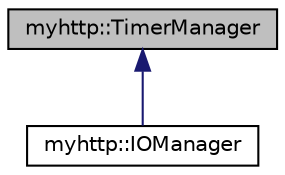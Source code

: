 digraph "myhttp::TimerManager"
{
 // LATEX_PDF_SIZE
  edge [fontname="Helvetica",fontsize="10",labelfontname="Helvetica",labelfontsize="10"];
  node [fontname="Helvetica",fontsize="10",shape=record];
  Node1 [label="myhttp::TimerManager",height=0.2,width=0.4,color="black", fillcolor="grey75", style="filled", fontcolor="black",tooltip="定时器管理器"];
  Node1 -> Node2 [dir="back",color="midnightblue",fontsize="10",style="solid",fontname="Helvetica"];
  Node2 [label="myhttp::IOManager",height=0.2,width=0.4,color="black", fillcolor="white", style="filled",URL="$classmyhttp_1_1IOManager.html",tooltip="基于Epoll的IO协程调度器"];
}
